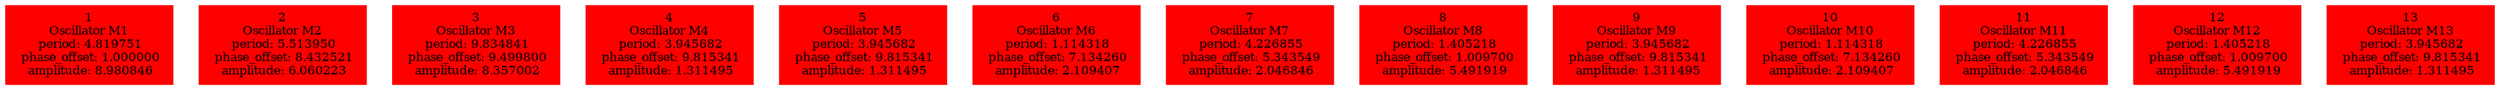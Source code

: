  digraph g{ forcelabels=true;
1 [label=<1<BR />Oscillator M1<BR /> period: 4.819751<BR /> phase_offset: 1.000000<BR /> amplitude: 8.980846>, shape=box,color=red,style=filled,fontsize=8];2 [label=<2<BR />Oscillator M2<BR /> period: 5.513950<BR /> phase_offset: 8.432521<BR /> amplitude: 6.060223>, shape=box,color=red,style=filled,fontsize=8];3 [label=<3<BR />Oscillator M3<BR /> period: 9.834841<BR /> phase_offset: 9.499800<BR /> amplitude: 8.357002>, shape=box,color=red,style=filled,fontsize=8];4 [label=<4<BR />Oscillator M4<BR /> period: 3.945682<BR /> phase_offset: 9.815341<BR /> amplitude: 1.311495>, shape=box,color=red,style=filled,fontsize=8];5 [label=<5<BR />Oscillator M5<BR /> period: 3.945682<BR /> phase_offset: 9.815341<BR /> amplitude: 1.311495>, shape=box,color=red,style=filled,fontsize=8];6 [label=<6<BR />Oscillator M6<BR /> period: 1.114318<BR /> phase_offset: 7.134260<BR /> amplitude: 2.109407>, shape=box,color=red,style=filled,fontsize=8];7 [label=<7<BR />Oscillator M7<BR /> period: 4.226855<BR /> phase_offset: 5.343549<BR /> amplitude: 2.046846>, shape=box,color=red,style=filled,fontsize=8];8 [label=<8<BR />Oscillator M8<BR /> period: 1.405218<BR /> phase_offset: 1.009700<BR /> amplitude: 5.491919>, shape=box,color=red,style=filled,fontsize=8];9 [label=<9<BR />Oscillator M9<BR /> period: 3.945682<BR /> phase_offset: 9.815341<BR /> amplitude: 1.311495>, shape=box,color=red,style=filled,fontsize=8];10 [label=<10<BR />Oscillator M10<BR /> period: 1.114318<BR /> phase_offset: 7.134260<BR /> amplitude: 2.109407>, shape=box,color=red,style=filled,fontsize=8];11 [label=<11<BR />Oscillator M11<BR /> period: 4.226855<BR /> phase_offset: 5.343549<BR /> amplitude: 2.046846>, shape=box,color=red,style=filled,fontsize=8];12 [label=<12<BR />Oscillator M12<BR /> period: 1.405218<BR /> phase_offset: 1.009700<BR /> amplitude: 5.491919>, shape=box,color=red,style=filled,fontsize=8];13 [label=<13<BR />Oscillator M13<BR /> period: 3.945682<BR /> phase_offset: 9.815341<BR /> amplitude: 1.311495>, shape=box,color=red,style=filled,fontsize=8]; }
